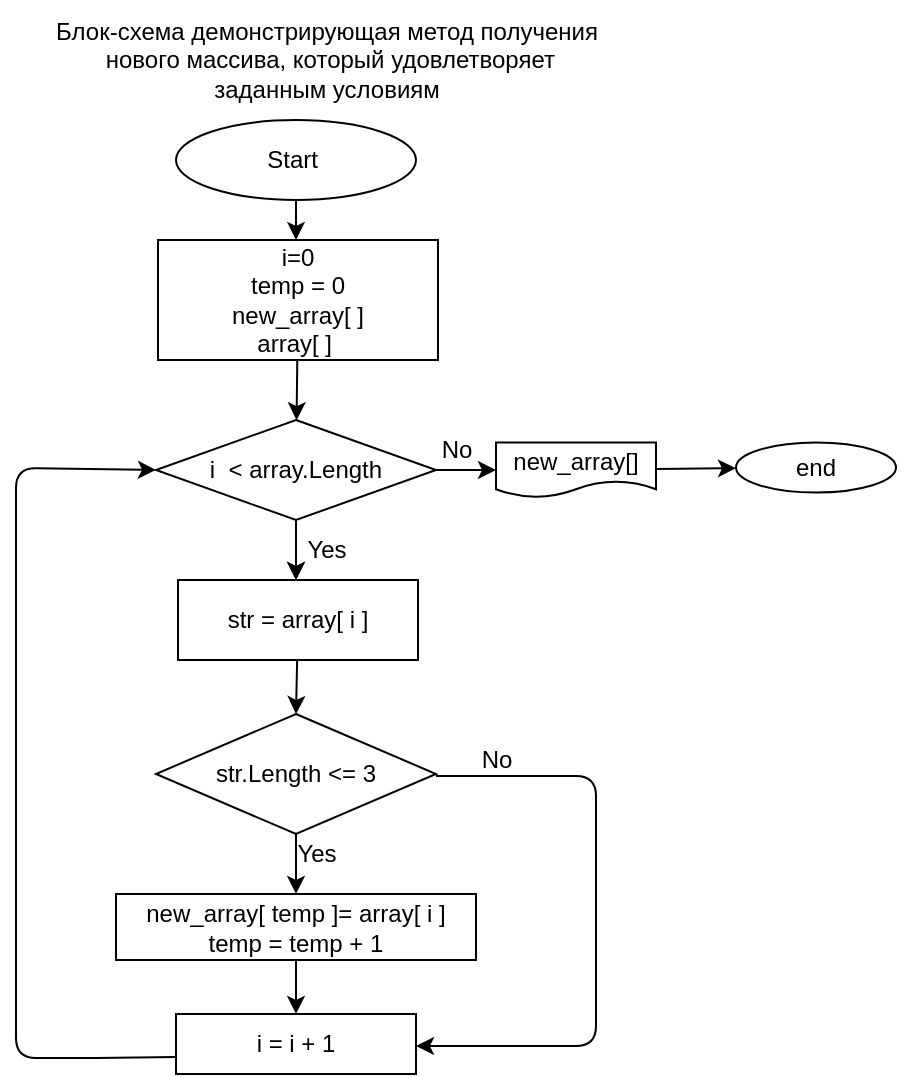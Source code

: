 <mxfile>
    <diagram id="1hgfSFZMzgqbm4WS31eC" name="Страница 1">
        <mxGraphModel dx="333" dy="276" grid="1" gridSize="10" guides="1" tooltips="1" connect="1" arrows="1" fold="1" page="1" pageScale="1" pageWidth="827" pageHeight="1169" math="0" shadow="0">
            <root>
                <mxCell id="0"/>
                <mxCell id="1" parent="0"/>
                <mxCell id="4" value="" style="edgeStyle=none;html=1;" edge="1" parent="1" source="2">
                    <mxGeometry relative="1" as="geometry">
                        <mxPoint x="170" y="120" as="targetPoint"/>
                    </mxGeometry>
                </mxCell>
                <mxCell id="2" value="Start&amp;nbsp;" style="ellipse;whiteSpace=wrap;html=1;" vertex="1" parent="1">
                    <mxGeometry x="110" y="60" width="120" height="40" as="geometry"/>
                </mxCell>
                <mxCell id="8" value="" style="edgeStyle=none;html=1;" edge="1" parent="1" source="5" target="7">
                    <mxGeometry relative="1" as="geometry"/>
                </mxCell>
                <mxCell id="5" value="i=0&lt;br&gt;temp = 0&lt;br&gt;new_array[ ]&lt;br&gt;array[ ]&amp;nbsp;&lt;br&gt;" style="whiteSpace=wrap;html=1;" vertex="1" parent="1">
                    <mxGeometry x="101" y="120" width="140" height="60" as="geometry"/>
                </mxCell>
                <mxCell id="10" value="" style="edgeStyle=none;html=1;" edge="1" parent="1" source="7">
                    <mxGeometry relative="1" as="geometry">
                        <mxPoint x="170" y="290" as="targetPoint"/>
                    </mxGeometry>
                </mxCell>
                <mxCell id="13" value="" style="edgeStyle=none;html=1;" edge="1" parent="1" source="7">
                    <mxGeometry relative="1" as="geometry">
                        <mxPoint x="170" y="290" as="targetPoint"/>
                    </mxGeometry>
                </mxCell>
                <mxCell id="22" value="" style="edgeStyle=none;html=1;" edge="1" parent="1" source="7" target="21">
                    <mxGeometry relative="1" as="geometry"/>
                </mxCell>
                <mxCell id="7" value="i&amp;nbsp; &amp;lt; array.Length" style="rhombus;whiteSpace=wrap;html=1;" vertex="1" parent="1">
                    <mxGeometry x="100" y="210" width="140" height="50" as="geometry"/>
                </mxCell>
                <mxCell id="14" value="Yes" style="text;html=1;align=center;verticalAlign=middle;resizable=0;points=[];autosize=1;strokeColor=none;fillColor=none;" vertex="1" parent="1">
                    <mxGeometry x="165" y="260" width="40" height="30" as="geometry"/>
                </mxCell>
                <mxCell id="17" value="" style="edgeStyle=none;html=1;" edge="1" parent="1" source="15" target="16">
                    <mxGeometry relative="1" as="geometry"/>
                </mxCell>
                <mxCell id="32" style="edgeStyle=none;html=1;entryX=1;entryY=0.5;entryDx=0;entryDy=0;exitX=1;exitY=0.5;exitDx=0;exitDy=0;" edge="1" parent="1">
                    <mxGeometry relative="1" as="geometry">
                        <mxPoint x="240" y="388" as="sourcePoint"/>
                        <mxPoint x="230" y="523" as="targetPoint"/>
                        <Array as="points">
                            <mxPoint x="320" y="388"/>
                            <mxPoint x="320" y="523"/>
                        </Array>
                    </mxGeometry>
                </mxCell>
                <mxCell id="15" value="str.Length &amp;lt;= 3" style="rhombus;whiteSpace=wrap;html=1;" vertex="1" parent="1">
                    <mxGeometry x="100" y="357" width="140" height="60" as="geometry"/>
                </mxCell>
                <mxCell id="26" value="" style="edgeStyle=none;html=1;" edge="1" parent="1" source="16" target="25">
                    <mxGeometry relative="1" as="geometry"/>
                </mxCell>
                <mxCell id="16" value="new_array[ temp ]= array[ i ]&lt;br&gt;temp = temp + 1" style="whiteSpace=wrap;html=1;" vertex="1" parent="1">
                    <mxGeometry x="80" y="447" width="180" height="33" as="geometry"/>
                </mxCell>
                <mxCell id="20" value="Yes" style="text;html=1;align=center;verticalAlign=middle;resizable=0;points=[];autosize=1;strokeColor=none;fillColor=none;" vertex="1" parent="1">
                    <mxGeometry x="160" y="412" width="40" height="30" as="geometry"/>
                </mxCell>
                <mxCell id="24" value="" style="edgeStyle=none;html=1;" edge="1" parent="1" source="21" target="23">
                    <mxGeometry relative="1" as="geometry"/>
                </mxCell>
                <mxCell id="21" value="new_array[]" style="shape=document;whiteSpace=wrap;html=1;boundedLbl=1;" vertex="1" parent="1">
                    <mxGeometry x="270" y="221.25" width="80" height="27.5" as="geometry"/>
                </mxCell>
                <mxCell id="23" value="end" style="ellipse;whiteSpace=wrap;html=1;" vertex="1" parent="1">
                    <mxGeometry x="390" y="221.25" width="80" height="25" as="geometry"/>
                </mxCell>
                <mxCell id="34" style="edgeStyle=none;html=1;entryX=0;entryY=0.5;entryDx=0;entryDy=0;exitX=0;exitY=0.75;exitDx=0;exitDy=0;" edge="1" parent="1" target="7">
                    <mxGeometry relative="1" as="geometry">
                        <mxPoint x="100" y="234" as="targetPoint"/>
                        <mxPoint x="110" y="528.5" as="sourcePoint"/>
                        <Array as="points">
                            <mxPoint x="70" y="529"/>
                            <mxPoint x="30" y="529"/>
                            <mxPoint x="30" y="234"/>
                        </Array>
                    </mxGeometry>
                </mxCell>
                <mxCell id="25" value="i = i + 1" style="whiteSpace=wrap;html=1;" vertex="1" parent="1">
                    <mxGeometry x="110" y="507" width="120" height="30" as="geometry"/>
                </mxCell>
                <mxCell id="28" value="Блок-схема демонстрирующая метод получения&lt;br&gt;&amp;nbsp;нового массива, который удовлетворяет &lt;br&gt;заданным условиям" style="text;html=1;align=center;verticalAlign=middle;resizable=0;points=[];autosize=1;strokeColor=none;fillColor=none;" vertex="1" parent="1">
                    <mxGeometry x="35" width="300" height="60" as="geometry"/>
                </mxCell>
                <mxCell id="30" value="" style="edgeStyle=none;html=1;entryX=0.5;entryY=0;entryDx=0;entryDy=0;" edge="1" parent="1" source="29" target="15">
                    <mxGeometry relative="1" as="geometry"/>
                </mxCell>
                <mxCell id="29" value="str = array[ i ]" style="rounded=0;whiteSpace=wrap;html=1;" vertex="1" parent="1">
                    <mxGeometry x="111" y="290" width="120" height="40" as="geometry"/>
                </mxCell>
                <mxCell id="31" value="No" style="text;html=1;align=center;verticalAlign=middle;resizable=0;points=[];autosize=1;strokeColor=none;fillColor=none;" vertex="1" parent="1">
                    <mxGeometry x="230" y="210" width="40" height="30" as="geometry"/>
                </mxCell>
                <mxCell id="33" value="No" style="text;html=1;align=center;verticalAlign=middle;resizable=0;points=[];autosize=1;strokeColor=none;fillColor=none;" vertex="1" parent="1">
                    <mxGeometry x="250" y="365" width="40" height="30" as="geometry"/>
                </mxCell>
            </root>
        </mxGraphModel>
    </diagram>
</mxfile>
